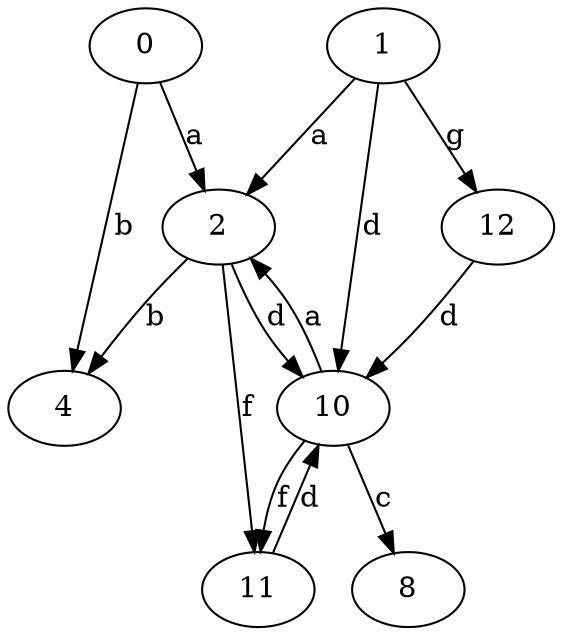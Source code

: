 strict digraph  {
2;
0;
4;
8;
10;
11;
12;
1;
2 -> 4  [label=b];
2 -> 10  [label=d];
2 -> 11  [label=f];
0 -> 2  [label=a];
0 -> 4  [label=b];
10 -> 2  [label=a];
10 -> 8  [label=c];
10 -> 11  [label=f];
11 -> 10  [label=d];
12 -> 10  [label=d];
1 -> 2  [label=a];
1 -> 10  [label=d];
1 -> 12  [label=g];
}
